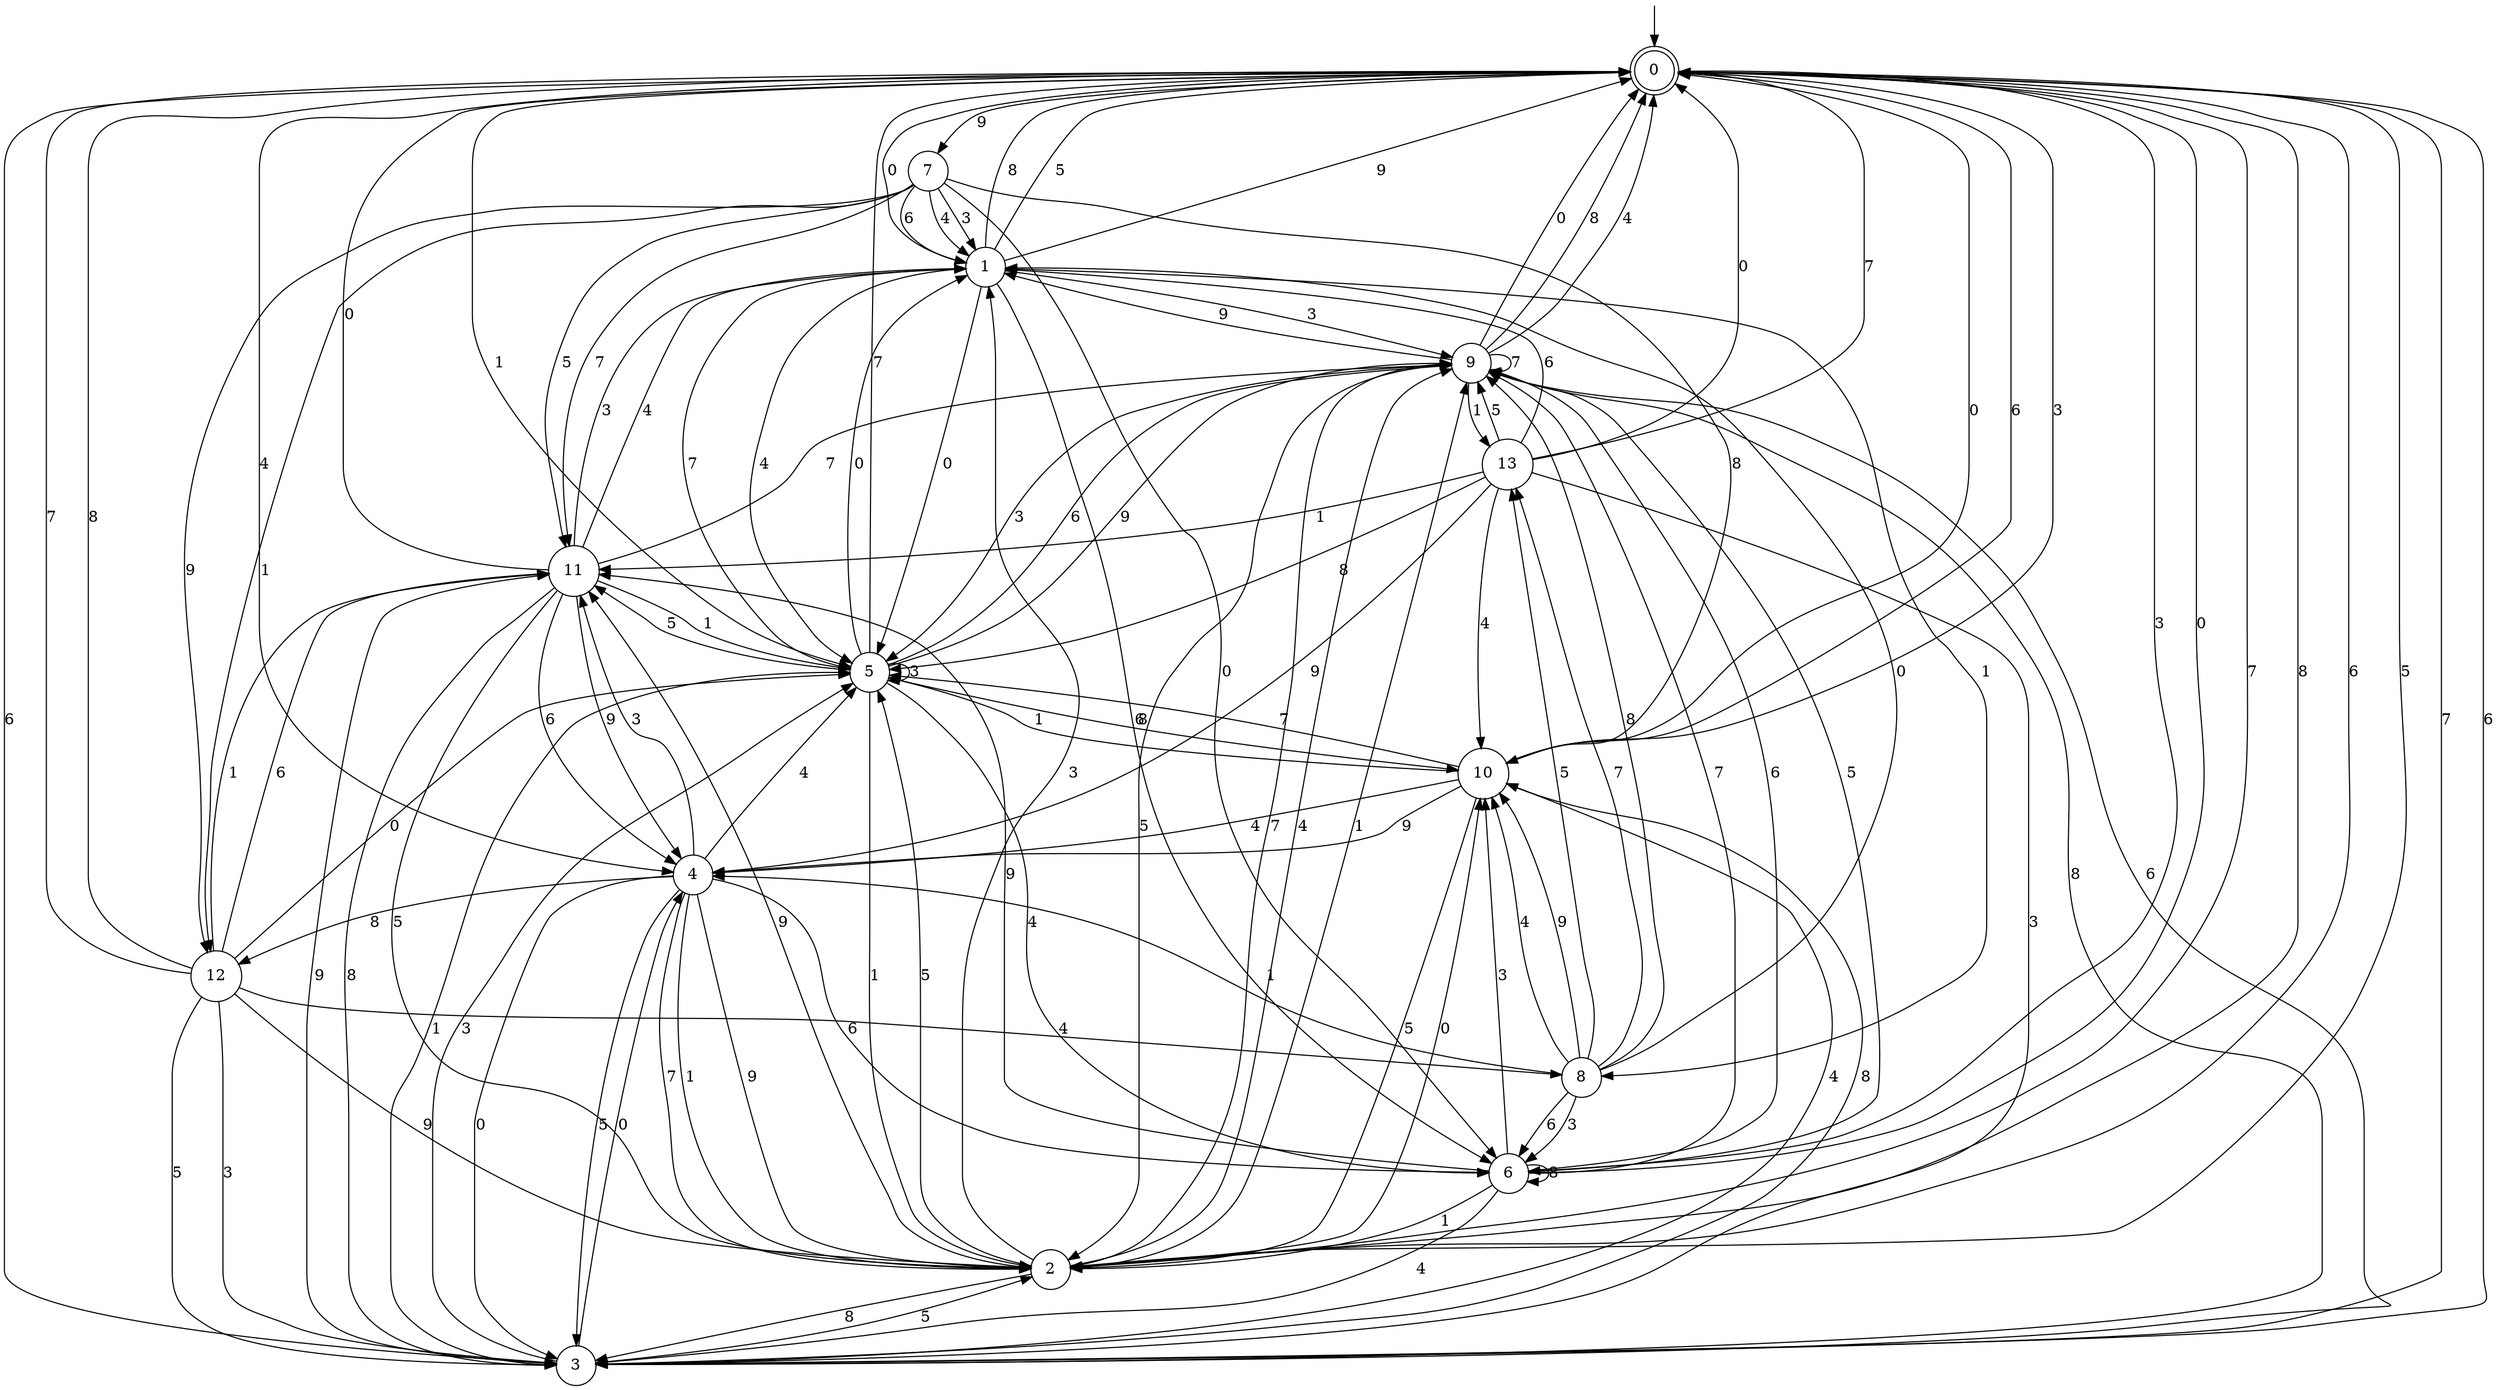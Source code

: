 digraph g {

	s0 [shape="doublecircle" label="0"];
	s1 [shape="circle" label="1"];
	s2 [shape="circle" label="2"];
	s3 [shape="circle" label="3"];
	s4 [shape="circle" label="4"];
	s5 [shape="circle" label="5"];
	s6 [shape="circle" label="6"];
	s7 [shape="circle" label="7"];
	s8 [shape="circle" label="8"];
	s9 [shape="circle" label="9"];
	s10 [shape="circle" label="10"];
	s11 [shape="circle" label="11"];
	s12 [shape="circle" label="12"];
	s13 [shape="circle" label="13"];
	s0 -> s1 [label="0"];
	s0 -> s2 [label="7"];
	s0 -> s2 [label="8"];
	s0 -> s3 [label="6"];
	s0 -> s4 [label="4"];
	s0 -> s2 [label="5"];
	s0 -> s5 [label="1"];
	s0 -> s6 [label="3"];
	s0 -> s7 [label="9"];
	s1 -> s5 [label="0"];
	s1 -> s5 [label="7"];
	s1 -> s0 [label="8"];
	s1 -> s6 [label="6"];
	s1 -> s5 [label="4"];
	s1 -> s0 [label="5"];
	s1 -> s8 [label="1"];
	s1 -> s9 [label="3"];
	s1 -> s0 [label="9"];
	s2 -> s10 [label="0"];
	s2 -> s9 [label="7"];
	s2 -> s3 [label="8"];
	s2 -> s0 [label="6"];
	s2 -> s9 [label="4"];
	s2 -> s5 [label="5"];
	s2 -> s9 [label="1"];
	s2 -> s1 [label="3"];
	s2 -> s11 [label="9"];
	s3 -> s4 [label="0"];
	s3 -> s0 [label="7"];
	s3 -> s9 [label="8"];
	s3 -> s0 [label="6"];
	s3 -> s10 [label="4"];
	s3 -> s2 [label="5"];
	s3 -> s5 [label="1"];
	s3 -> s5 [label="3"];
	s3 -> s11 [label="9"];
	s4 -> s3 [label="0"];
	s4 -> s2 [label="7"];
	s4 -> s12 [label="8"];
	s4 -> s6 [label="6"];
	s4 -> s5 [label="4"];
	s4 -> s3 [label="5"];
	s4 -> s2 [label="1"];
	s4 -> s11 [label="3"];
	s4 -> s2 [label="9"];
	s5 -> s1 [label="0"];
	s5 -> s0 [label="7"];
	s5 -> s10 [label="8"];
	s5 -> s9 [label="6"];
	s5 -> s6 [label="4"];
	s5 -> s11 [label="5"];
	s5 -> s2 [label="1"];
	s5 -> s5 [label="3"];
	s5 -> s9 [label="9"];
	s6 -> s0 [label="0"];
	s6 -> s9 [label="7"];
	s6 -> s6 [label="8"];
	s6 -> s9 [label="6"];
	s6 -> s3 [label="4"];
	s6 -> s9 [label="5"];
	s6 -> s2 [label="1"];
	s6 -> s10 [label="3"];
	s6 -> s11 [label="9"];
	s7 -> s6 [label="0"];
	s7 -> s11 [label="7"];
	s7 -> s10 [label="8"];
	s7 -> s1 [label="6"];
	s7 -> s1 [label="4"];
	s7 -> s11 [label="5"];
	s7 -> s12 [label="1"];
	s7 -> s1 [label="3"];
	s7 -> s12 [label="9"];
	s8 -> s1 [label="0"];
	s8 -> s13 [label="7"];
	s8 -> s9 [label="8"];
	s8 -> s6 [label="6"];
	s8 -> s10 [label="4"];
	s8 -> s13 [label="5"];
	s8 -> s4 [label="1"];
	s8 -> s6 [label="3"];
	s8 -> s10 [label="9"];
	s9 -> s0 [label="0"];
	s9 -> s9 [label="7"];
	s9 -> s0 [label="8"];
	s9 -> s3 [label="6"];
	s9 -> s0 [label="4"];
	s9 -> s2 [label="5"];
	s9 -> s13 [label="1"];
	s9 -> s5 [label="3"];
	s9 -> s1 [label="9"];
	s10 -> s0 [label="0"];
	s10 -> s5 [label="7"];
	s10 -> s3 [label="8"];
	s10 -> s0 [label="6"];
	s10 -> s4 [label="4"];
	s10 -> s2 [label="5"];
	s10 -> s5 [label="1"];
	s10 -> s0 [label="3"];
	s10 -> s4 [label="9"];
	s11 -> s0 [label="0"];
	s11 -> s9 [label="7"];
	s11 -> s3 [label="8"];
	s11 -> s4 [label="6"];
	s11 -> s1 [label="4"];
	s11 -> s2 [label="5"];
	s11 -> s5 [label="1"];
	s11 -> s1 [label="3"];
	s11 -> s4 [label="9"];
	s12 -> s5 [label="0"];
	s12 -> s0 [label="7"];
	s12 -> s0 [label="8"];
	s12 -> s11 [label="6"];
	s12 -> s8 [label="4"];
	s12 -> s3 [label="5"];
	s12 -> s11 [label="1"];
	s12 -> s3 [label="3"];
	s12 -> s2 [label="9"];
	s13 -> s0 [label="0"];
	s13 -> s0 [label="7"];
	s13 -> s5 [label="8"];
	s13 -> s1 [label="6"];
	s13 -> s10 [label="4"];
	s13 -> s9 [label="5"];
	s13 -> s11 [label="1"];
	s13 -> s3 [label="3"];
	s13 -> s4 [label="9"];

__start0 [label="" shape="none" width="0" height="0"];
__start0 -> s0;

}
